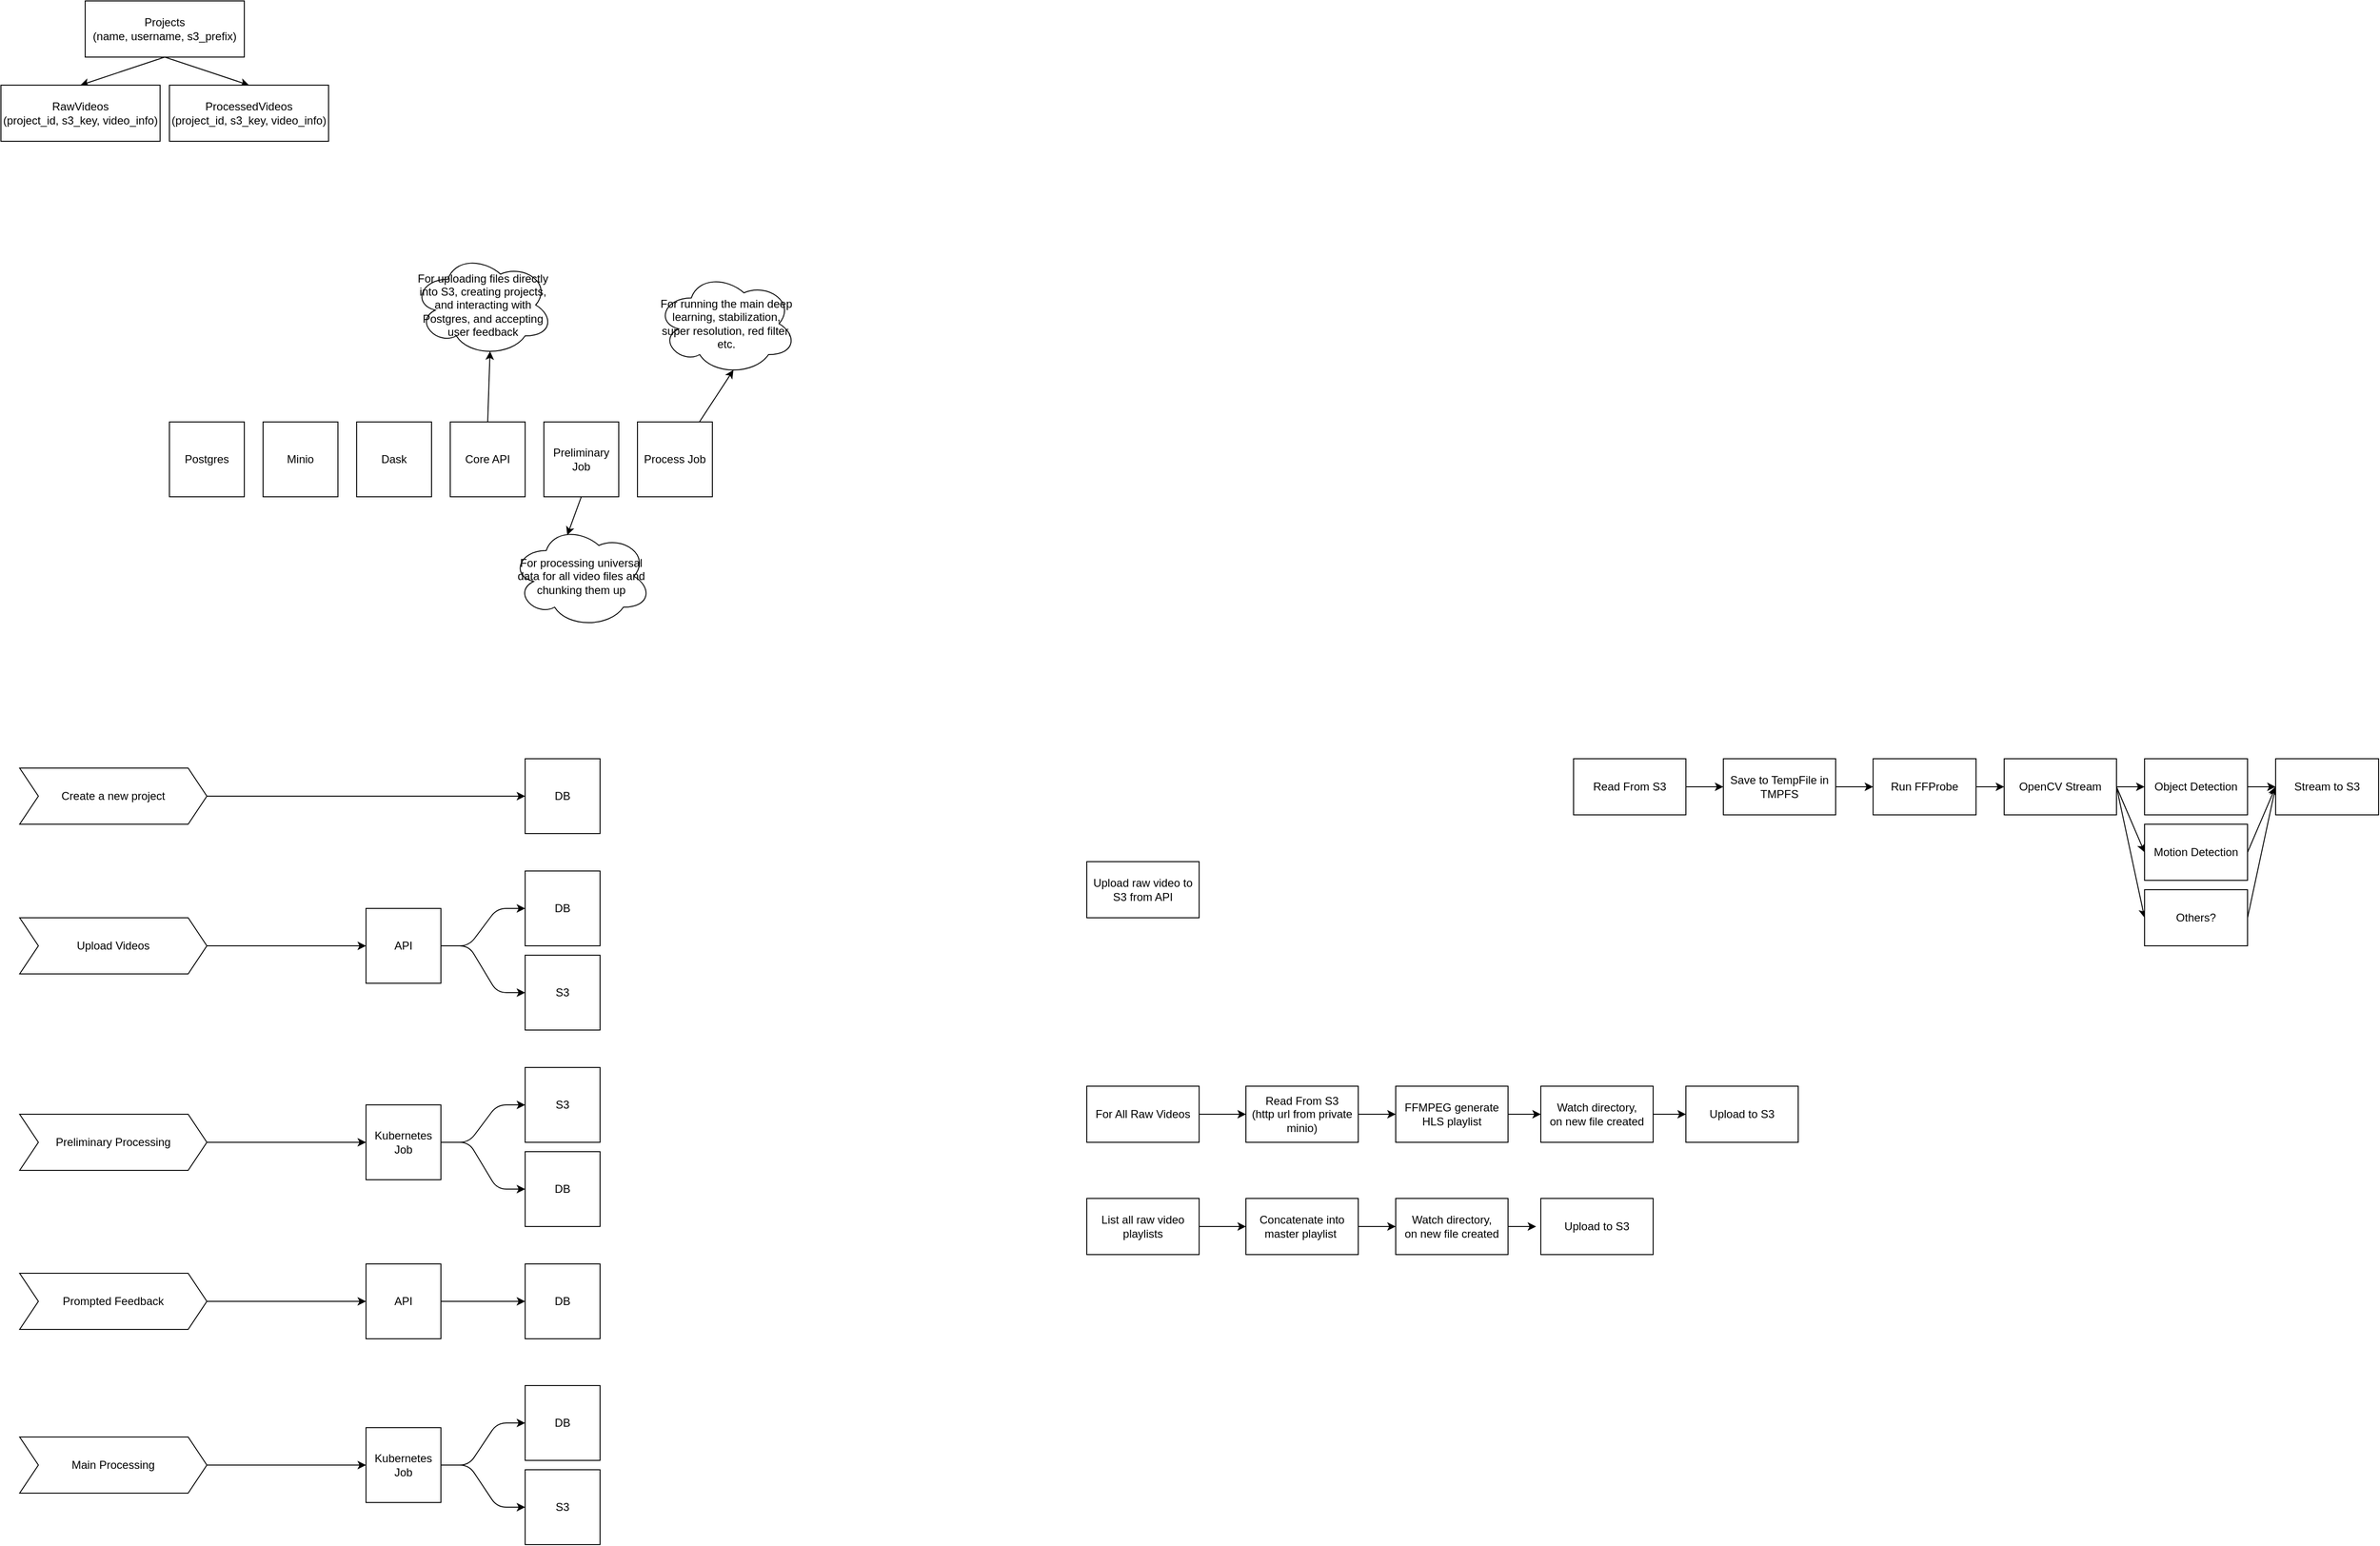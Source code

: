 <mxfile>
    <diagram id="1yGvgjwOz3Qliac0_dTm" name="Page-1">
        <mxGraphModel dx="758" dy="1726" grid="1" gridSize="10" guides="1" tooltips="1" connect="1" arrows="1" fold="1" page="1" pageScale="1" pageWidth="850" pageHeight="1100" math="0" shadow="0">
            <root>
                <mxCell id="0"/>
                <mxCell id="1" parent="0"/>
                <mxCell id="9" style="edgeStyle=entityRelationEdgeStyle;html=1;exitX=1;exitY=0.5;exitDx=0;exitDy=0;entryX=0;entryY=0.5;entryDx=0;entryDy=0;" parent="1" source="3" target="11" edge="1">
                    <mxGeometry relative="1" as="geometry">
                        <mxPoint x="400" y="170" as="targetPoint"/>
                    </mxGeometry>
                </mxCell>
                <mxCell id="3" value="Upload Videos" style="shape=step;perimeter=stepPerimeter;whiteSpace=wrap;html=1;fixedSize=1;" parent="1" vertex="1">
                    <mxGeometry x="30" y="90" width="200" height="60" as="geometry"/>
                </mxCell>
                <mxCell id="7" style="edgeStyle=entityRelationEdgeStyle;html=1;exitX=1;exitY=0.5;exitDx=0;exitDy=0;entryX=0;entryY=0.5;entryDx=0;entryDy=0;" parent="1" source="4" target="5" edge="1">
                    <mxGeometry relative="1" as="geometry"/>
                </mxCell>
                <mxCell id="4" value="Create a new project" style="shape=step;perimeter=stepPerimeter;whiteSpace=wrap;html=1;fixedSize=1;" parent="1" vertex="1">
                    <mxGeometry x="30" y="-70" width="200" height="60" as="geometry"/>
                </mxCell>
                <mxCell id="5" value="DB" style="whiteSpace=wrap;html=1;aspect=fixed;" parent="1" vertex="1">
                    <mxGeometry x="570" y="-80" width="80" height="80" as="geometry"/>
                </mxCell>
                <mxCell id="10" value="S3" style="whiteSpace=wrap;html=1;aspect=fixed;" parent="1" vertex="1">
                    <mxGeometry x="570" y="130" width="80" height="80" as="geometry"/>
                </mxCell>
                <mxCell id="12" style="edgeStyle=entityRelationEdgeStyle;html=1;exitX=1;exitY=0.5;exitDx=0;exitDy=0;entryX=0;entryY=0.5;entryDx=0;entryDy=0;" parent="1" source="11" target="10" edge="1">
                    <mxGeometry relative="1" as="geometry"/>
                </mxCell>
                <mxCell id="22" style="edgeStyle=entityRelationEdgeStyle;html=1;exitX=1;exitY=0.5;exitDx=0;exitDy=0;entryX=0;entryY=0.5;entryDx=0;entryDy=0;" parent="1" source="11" target="21" edge="1">
                    <mxGeometry relative="1" as="geometry"/>
                </mxCell>
                <mxCell id="11" value="API" style="whiteSpace=wrap;html=1;aspect=fixed;" parent="1" vertex="1">
                    <mxGeometry x="400" y="80" width="80" height="80" as="geometry"/>
                </mxCell>
                <mxCell id="17" style="edgeStyle=entityRelationEdgeStyle;html=1;exitX=1;exitY=0.5;exitDx=0;exitDy=0;entryX=0;entryY=0.5;entryDx=0;entryDy=0;" parent="1" target="15" edge="1">
                    <mxGeometry relative="1" as="geometry">
                        <mxPoint x="230" y="330" as="sourcePoint"/>
                    </mxGeometry>
                </mxCell>
                <mxCell id="13" value="Preliminary Processing" style="shape=step;perimeter=stepPerimeter;whiteSpace=wrap;html=1;fixedSize=1;" parent="1" vertex="1">
                    <mxGeometry x="30" y="300" width="200" height="60" as="geometry"/>
                </mxCell>
                <mxCell id="14" value="S3" style="whiteSpace=wrap;html=1;aspect=fixed;" parent="1" vertex="1">
                    <mxGeometry x="570" y="250" width="80" height="80" as="geometry"/>
                </mxCell>
                <mxCell id="16" style="edgeStyle=entityRelationEdgeStyle;html=1;exitX=1;exitY=0.5;exitDx=0;exitDy=0;entryX=0;entryY=0.5;entryDx=0;entryDy=0;" parent="1" source="15" target="14" edge="1">
                    <mxGeometry relative="1" as="geometry"/>
                </mxCell>
                <mxCell id="20" style="edgeStyle=entityRelationEdgeStyle;html=1;exitX=1;exitY=0.5;exitDx=0;exitDy=0;entryX=0;entryY=0.5;entryDx=0;entryDy=0;" parent="1" source="15" target="19" edge="1">
                    <mxGeometry relative="1" as="geometry"/>
                </mxCell>
                <mxCell id="15" value="Kubernetes Job" style="whiteSpace=wrap;html=1;aspect=fixed;" parent="1" vertex="1">
                    <mxGeometry x="400" y="290" width="80" height="80" as="geometry"/>
                </mxCell>
                <mxCell id="19" value="DB" style="whiteSpace=wrap;html=1;aspect=fixed;" parent="1" vertex="1">
                    <mxGeometry x="570" y="340" width="80" height="80" as="geometry"/>
                </mxCell>
                <mxCell id="21" value="DB" style="whiteSpace=wrap;html=1;aspect=fixed;" parent="1" vertex="1">
                    <mxGeometry x="570" y="40" width="80" height="80" as="geometry"/>
                </mxCell>
                <mxCell id="25" style="edgeStyle=entityRelationEdgeStyle;html=1;exitX=1;exitY=0.5;exitDx=0;exitDy=0;entryX=0;entryY=0.5;entryDx=0;entryDy=0;" parent="1" source="23" target="24" edge="1">
                    <mxGeometry relative="1" as="geometry"/>
                </mxCell>
                <mxCell id="23" value="Prompted Feedback" style="shape=step;perimeter=stepPerimeter;whiteSpace=wrap;html=1;fixedSize=1;" parent="1" vertex="1">
                    <mxGeometry x="30" y="470" width="200" height="60" as="geometry"/>
                </mxCell>
                <mxCell id="27" style="edgeStyle=entityRelationEdgeStyle;html=1;exitX=1;exitY=0.5;exitDx=0;exitDy=0;entryX=0;entryY=0.5;entryDx=0;entryDy=0;" parent="1" source="24" target="26" edge="1">
                    <mxGeometry relative="1" as="geometry"/>
                </mxCell>
                <mxCell id="24" value="API" style="whiteSpace=wrap;html=1;aspect=fixed;" parent="1" vertex="1">
                    <mxGeometry x="400" y="460" width="80" height="80" as="geometry"/>
                </mxCell>
                <mxCell id="26" value="DB" style="whiteSpace=wrap;html=1;aspect=fixed;" parent="1" vertex="1">
                    <mxGeometry x="570" y="460" width="80" height="80" as="geometry"/>
                </mxCell>
                <mxCell id="30" style="edgeStyle=entityRelationEdgeStyle;html=1;exitX=1;exitY=0.5;exitDx=0;exitDy=0;entryX=0;entryY=0.5;entryDx=0;entryDy=0;" parent="1" source="28" target="29" edge="1">
                    <mxGeometry relative="1" as="geometry"/>
                </mxCell>
                <mxCell id="28" value="Main Processing" style="shape=step;perimeter=stepPerimeter;whiteSpace=wrap;html=1;fixedSize=1;" parent="1" vertex="1">
                    <mxGeometry x="30" y="645" width="200" height="60" as="geometry"/>
                </mxCell>
                <mxCell id="33" style="edgeStyle=entityRelationEdgeStyle;html=1;exitX=1;exitY=0.5;exitDx=0;exitDy=0;entryX=0;entryY=0.5;entryDx=0;entryDy=0;" parent="1" source="29" target="31" edge="1">
                    <mxGeometry relative="1" as="geometry"/>
                </mxCell>
                <mxCell id="34" style="edgeStyle=entityRelationEdgeStyle;html=1;exitX=1;exitY=0.5;exitDx=0;exitDy=0;entryX=0;entryY=0.5;entryDx=0;entryDy=0;" parent="1" source="29" target="32" edge="1">
                    <mxGeometry relative="1" as="geometry"/>
                </mxCell>
                <mxCell id="29" value="Kubernetes Job" style="whiteSpace=wrap;html=1;aspect=fixed;" parent="1" vertex="1">
                    <mxGeometry x="400" y="635" width="80" height="80" as="geometry"/>
                </mxCell>
                <mxCell id="31" value="DB" style="whiteSpace=wrap;html=1;aspect=fixed;" parent="1" vertex="1">
                    <mxGeometry x="570" y="590" width="80" height="80" as="geometry"/>
                </mxCell>
                <mxCell id="32" value="S3" style="whiteSpace=wrap;html=1;aspect=fixed;" parent="1" vertex="1">
                    <mxGeometry x="570" y="680" width="80" height="80" as="geometry"/>
                </mxCell>
                <mxCell id="38" value="Upload raw video to S3 from API" style="rounded=0;whiteSpace=wrap;html=1;" parent="1" vertex="1">
                    <mxGeometry x="1170" y="30" width="120" height="60" as="geometry"/>
                </mxCell>
                <mxCell id="43" style="edgeStyle=none;html=1;exitX=1;exitY=0.5;exitDx=0;exitDy=0;entryX=0;entryY=0.5;entryDx=0;entryDy=0;" parent="1" edge="1">
                    <mxGeometry relative="1" as="geometry">
                        <mxPoint x="1530" y="160" as="sourcePoint"/>
                    </mxGeometry>
                </mxCell>
                <mxCell id="110" value="" style="edgeStyle=none;html=1;" parent="1" source="44" target="49" edge="1">
                    <mxGeometry relative="1" as="geometry"/>
                </mxCell>
                <mxCell id="44" value="Read From S3" style="rounded=0;whiteSpace=wrap;html=1;" parent="1" vertex="1">
                    <mxGeometry x="1690" y="-80" width="120" height="60" as="geometry"/>
                </mxCell>
                <mxCell id="54" style="edgeStyle=none;html=1;exitX=1;exitY=0.5;exitDx=0;exitDy=0;entryX=0;entryY=0.5;entryDx=0;entryDy=0;" parent="1" source="49" target="53" edge="1">
                    <mxGeometry relative="1" as="geometry"/>
                </mxCell>
                <mxCell id="49" value="Save to TempFile in TMPFS" style="rounded=0;whiteSpace=wrap;html=1;" parent="1" vertex="1">
                    <mxGeometry x="1850" y="-80" width="120" height="60" as="geometry"/>
                </mxCell>
                <mxCell id="108" style="edgeStyle=none;html=1;exitX=1;exitY=0.5;exitDx=0;exitDy=0;entryX=0;entryY=0.5;entryDx=0;entryDy=0;" parent="1" source="53" target="55" edge="1">
                    <mxGeometry relative="1" as="geometry"/>
                </mxCell>
                <mxCell id="53" value="Run FFProbe" style="rounded=0;whiteSpace=wrap;html=1;" parent="1" vertex="1">
                    <mxGeometry x="2010" y="-80" width="110" height="60" as="geometry"/>
                </mxCell>
                <mxCell id="62" style="edgeStyle=none;html=1;exitX=1;exitY=0.5;exitDx=0;exitDy=0;entryX=0;entryY=0.5;entryDx=0;entryDy=0;" parent="1" source="55" target="59" edge="1">
                    <mxGeometry relative="1" as="geometry"/>
                </mxCell>
                <mxCell id="63" style="edgeStyle=none;html=1;exitX=1;exitY=0.5;exitDx=0;exitDy=0;entryX=0;entryY=0.5;entryDx=0;entryDy=0;" parent="1" source="55" target="60" edge="1">
                    <mxGeometry relative="1" as="geometry"/>
                </mxCell>
                <mxCell id="64" style="edgeStyle=none;html=1;exitX=1;exitY=0.5;exitDx=0;exitDy=0;entryX=0;entryY=0.5;entryDx=0;entryDy=0;" parent="1" source="55" target="61" edge="1">
                    <mxGeometry relative="1" as="geometry"/>
                </mxCell>
                <mxCell id="55" value="OpenCV Stream" style="rounded=0;whiteSpace=wrap;html=1;" parent="1" vertex="1">
                    <mxGeometry x="2150" y="-80" width="120" height="60" as="geometry"/>
                </mxCell>
                <mxCell id="66" style="edgeStyle=none;html=1;exitX=1;exitY=0.5;exitDx=0;exitDy=0;entryX=0;entryY=0.5;entryDx=0;entryDy=0;" parent="1" source="59" target="65" edge="1">
                    <mxGeometry relative="1" as="geometry"/>
                </mxCell>
                <mxCell id="59" value="Object Detection" style="rounded=0;whiteSpace=wrap;html=1;" parent="1" vertex="1">
                    <mxGeometry x="2300" y="-80" width="110" height="60" as="geometry"/>
                </mxCell>
                <mxCell id="67" style="edgeStyle=none;html=1;exitX=1;exitY=0.5;exitDx=0;exitDy=0;entryX=0;entryY=0.5;entryDx=0;entryDy=0;" parent="1" source="60" target="65" edge="1">
                    <mxGeometry relative="1" as="geometry"/>
                </mxCell>
                <mxCell id="60" value="Motion Detection" style="rounded=0;whiteSpace=wrap;html=1;" parent="1" vertex="1">
                    <mxGeometry x="2300" y="-10" width="110" height="60" as="geometry"/>
                </mxCell>
                <mxCell id="68" style="edgeStyle=none;html=1;exitX=1;exitY=0.5;exitDx=0;exitDy=0;entryX=0;entryY=0.5;entryDx=0;entryDy=0;" parent="1" source="61" target="65" edge="1">
                    <mxGeometry relative="1" as="geometry"/>
                </mxCell>
                <mxCell id="61" value="Others?" style="rounded=0;whiteSpace=wrap;html=1;" parent="1" vertex="1">
                    <mxGeometry x="2300" y="60" width="110" height="60" as="geometry"/>
                </mxCell>
                <mxCell id="65" value="Stream to S3" style="rounded=0;whiteSpace=wrap;html=1;" parent="1" vertex="1">
                    <mxGeometry x="2440" y="-80" width="110" height="60" as="geometry"/>
                </mxCell>
                <mxCell id="69" value="Postgres" style="whiteSpace=wrap;html=1;aspect=fixed;" parent="1" vertex="1">
                    <mxGeometry x="190" y="-440" width="80" height="80" as="geometry"/>
                </mxCell>
                <mxCell id="70" value="Minio" style="whiteSpace=wrap;html=1;aspect=fixed;" parent="1" vertex="1">
                    <mxGeometry x="290" y="-440" width="80" height="80" as="geometry"/>
                </mxCell>
                <mxCell id="71" value="Dask" style="whiteSpace=wrap;html=1;aspect=fixed;" parent="1" vertex="1">
                    <mxGeometry x="390" y="-440" width="80" height="80" as="geometry"/>
                </mxCell>
                <mxCell id="91" style="edgeStyle=none;html=1;exitX=0.5;exitY=1;exitDx=0;exitDy=0;entryX=0.4;entryY=0.1;entryDx=0;entryDy=0;entryPerimeter=0;" parent="1" source="73" target="78" edge="1">
                    <mxGeometry relative="1" as="geometry"/>
                </mxCell>
                <mxCell id="73" value="Preliminary Job" style="whiteSpace=wrap;html=1;aspect=fixed;" parent="1" vertex="1">
                    <mxGeometry x="590" y="-440" width="80" height="80" as="geometry"/>
                </mxCell>
                <mxCell id="90" style="edgeStyle=none;html=1;entryX=0.55;entryY=0.95;entryDx=0;entryDy=0;entryPerimeter=0;" parent="1" source="74" target="88" edge="1">
                    <mxGeometry relative="1" as="geometry"/>
                </mxCell>
                <mxCell id="74" value="Process Job" style="whiteSpace=wrap;html=1;aspect=fixed;" parent="1" vertex="1">
                    <mxGeometry x="690" y="-440" width="80" height="80" as="geometry"/>
                </mxCell>
                <mxCell id="87" style="edgeStyle=none;html=1;exitX=0;exitY=0.5;exitDx=0;exitDy=0;entryX=0.55;entryY=0.95;entryDx=0;entryDy=0;entryPerimeter=0;" parent="1" source="75" target="76" edge="1">
                    <mxGeometry relative="1" as="geometry"/>
                </mxCell>
                <mxCell id="75" value="Core API" style="whiteSpace=wrap;html=1;aspect=fixed;direction=south;" parent="1" vertex="1">
                    <mxGeometry x="490" y="-440" width="80" height="80" as="geometry"/>
                </mxCell>
                <mxCell id="76" value="For uploading files directly into S3, creating projects, and interacting with Postgres, and accepting user feedback" style="ellipse;shape=cloud;whiteSpace=wrap;html=1;" parent="1" vertex="1">
                    <mxGeometry x="450" y="-620" width="150" height="110" as="geometry"/>
                </mxCell>
                <mxCell id="78" value="For processing universal data for all video files and chunking them up" style="ellipse;shape=cloud;whiteSpace=wrap;html=1;" parent="1" vertex="1">
                    <mxGeometry x="555" y="-330" width="150" height="110" as="geometry"/>
                </mxCell>
                <mxCell id="85" style="edgeStyle=none;html=1;exitX=1;exitY=0.5;exitDx=0;exitDy=0;entryX=0;entryY=0.5;entryDx=0;entryDy=0;" parent="1" edge="1">
                    <mxGeometry relative="1" as="geometry">
                        <mxPoint x="1920" y="140" as="sourcePoint"/>
                    </mxGeometry>
                </mxCell>
                <mxCell id="88" value="For running the main deep learning, stabilization, super resolution, red filter, etc." style="ellipse;shape=cloud;whiteSpace=wrap;html=1;" parent="1" vertex="1">
                    <mxGeometry x="710" y="-600" width="150" height="110" as="geometry"/>
                </mxCell>
                <mxCell id="102" style="edgeStyle=none;html=1;exitX=0.5;exitY=1;exitDx=0;exitDy=0;entryX=0.5;entryY=0;entryDx=0;entryDy=0;" parent="1" source="100" target="101" edge="1">
                    <mxGeometry relative="1" as="geometry"/>
                </mxCell>
                <mxCell id="104" style="edgeStyle=none;html=1;exitX=0.5;exitY=1;exitDx=0;exitDy=0;entryX=0.5;entryY=0;entryDx=0;entryDy=0;" parent="1" source="100" target="103" edge="1">
                    <mxGeometry relative="1" as="geometry"/>
                </mxCell>
                <mxCell id="100" value="Projects&lt;br&gt;(name, username, s3_prefix)" style="rounded=0;whiteSpace=wrap;html=1;" parent="1" vertex="1">
                    <mxGeometry x="100" y="-890" width="170" height="60" as="geometry"/>
                </mxCell>
                <mxCell id="101" value="RawVideos&lt;br&gt;(project_id, s3_key, video_info)" style="rounded=0;whiteSpace=wrap;html=1;" parent="1" vertex="1">
                    <mxGeometry x="10" y="-800" width="170" height="60" as="geometry"/>
                </mxCell>
                <mxCell id="103" value="ProcessedVideos&lt;br&gt;(project_id, s3_key, video_info)" style="rounded=0;whiteSpace=wrap;html=1;" parent="1" vertex="1">
                    <mxGeometry x="190" y="-800" width="170" height="60" as="geometry"/>
                </mxCell>
                <mxCell id="113" style="edgeStyle=none;html=1;exitX=1;exitY=0.5;exitDx=0;exitDy=0;entryX=0;entryY=0.5;entryDx=0;entryDy=0;" parent="1" source="111" target="112" edge="1">
                    <mxGeometry relative="1" as="geometry"/>
                </mxCell>
                <mxCell id="111" value="Read From S3&lt;br&gt;(http url from private minio)" style="rounded=0;whiteSpace=wrap;html=1;" parent="1" vertex="1">
                    <mxGeometry x="1340" y="270" width="120" height="60" as="geometry"/>
                </mxCell>
                <mxCell id="115" style="edgeStyle=none;html=1;exitX=1;exitY=0.5;exitDx=0;exitDy=0;entryX=0;entryY=0.5;entryDx=0;entryDy=0;" parent="1" source="112" target="114" edge="1">
                    <mxGeometry relative="1" as="geometry"/>
                </mxCell>
                <mxCell id="112" value="FFMPEG generate HLS playlist" style="rounded=0;whiteSpace=wrap;html=1;" parent="1" vertex="1">
                    <mxGeometry x="1500" y="270" width="120" height="60" as="geometry"/>
                </mxCell>
                <mxCell id="117" style="edgeStyle=none;html=1;exitX=1;exitY=0.5;exitDx=0;exitDy=0;entryX=0;entryY=0.5;entryDx=0;entryDy=0;" parent="1" source="114" target="116" edge="1">
                    <mxGeometry relative="1" as="geometry"/>
                </mxCell>
                <mxCell id="114" value="Watch directory,&lt;br&gt;on new file created" style="rounded=0;whiteSpace=wrap;html=1;" parent="1" vertex="1">
                    <mxGeometry x="1655" y="270" width="120" height="60" as="geometry"/>
                </mxCell>
                <mxCell id="116" value="Upload to S3" style="rounded=0;whiteSpace=wrap;html=1;" parent="1" vertex="1">
                    <mxGeometry x="1810" y="270" width="120" height="60" as="geometry"/>
                </mxCell>
                <mxCell id="119" style="edgeStyle=none;html=1;exitX=1;exitY=0.5;exitDx=0;exitDy=0;entryX=0;entryY=0.5;entryDx=0;entryDy=0;" parent="1" source="118" target="111" edge="1">
                    <mxGeometry relative="1" as="geometry"/>
                </mxCell>
                <mxCell id="118" value="For All Raw Videos" style="rounded=0;whiteSpace=wrap;html=1;" parent="1" vertex="1">
                    <mxGeometry x="1170" y="270" width="120" height="60" as="geometry"/>
                </mxCell>
                <mxCell id="123" style="edgeStyle=none;html=1;exitX=1;exitY=0.5;exitDx=0;exitDy=0;entryX=0;entryY=0.5;entryDx=0;entryDy=0;" parent="1" source="120" target="122" edge="1">
                    <mxGeometry relative="1" as="geometry"/>
                </mxCell>
                <mxCell id="120" value="List all raw video playlists" style="rounded=0;whiteSpace=wrap;html=1;" parent="1" vertex="1">
                    <mxGeometry x="1170" y="390" width="120" height="60" as="geometry"/>
                </mxCell>
                <mxCell id="125" style="edgeStyle=none;html=1;exitX=1;exitY=0.5;exitDx=0;exitDy=0;entryX=0;entryY=0.5;entryDx=0;entryDy=0;" parent="1" source="122" target="124" edge="1">
                    <mxGeometry relative="1" as="geometry"/>
                </mxCell>
                <mxCell id="122" value="Concatenate into master playlist&amp;nbsp;" style="rounded=0;whiteSpace=wrap;html=1;" parent="1" vertex="1">
                    <mxGeometry x="1340" y="390" width="120" height="60" as="geometry"/>
                </mxCell>
                <mxCell id="127" style="edgeStyle=none;html=1;exitX=1;exitY=0.5;exitDx=0;exitDy=0;" parent="1" source="124" edge="1">
                    <mxGeometry relative="1" as="geometry">
                        <mxPoint x="1650" y="420" as="targetPoint"/>
                    </mxGeometry>
                </mxCell>
                <mxCell id="124" value="Watch directory,&lt;br&gt;on new file created" style="rounded=0;whiteSpace=wrap;html=1;" parent="1" vertex="1">
                    <mxGeometry x="1500" y="390" width="120" height="60" as="geometry"/>
                </mxCell>
                <mxCell id="126" value="Upload to S3" style="rounded=0;whiteSpace=wrap;html=1;" parent="1" vertex="1">
                    <mxGeometry x="1655" y="390" width="120" height="60" as="geometry"/>
                </mxCell>
            </root>
        </mxGraphModel>
    </diagram>
</mxfile>